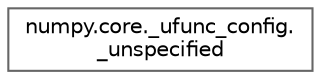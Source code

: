 digraph "Graphical Class Hierarchy"
{
 // LATEX_PDF_SIZE
  bgcolor="transparent";
  edge [fontname=Helvetica,fontsize=10,labelfontname=Helvetica,labelfontsize=10];
  node [fontname=Helvetica,fontsize=10,shape=box,height=0.2,width=0.4];
  rankdir="LR";
  Node0 [id="Node000000",label="numpy.core._ufunc_config.\l_unspecified",height=0.2,width=0.4,color="grey40", fillcolor="white", style="filled",URL="$db/d50/classnumpy_1_1core_1_1__ufunc__config_1_1__unspecified.html",tooltip=" "];
}
